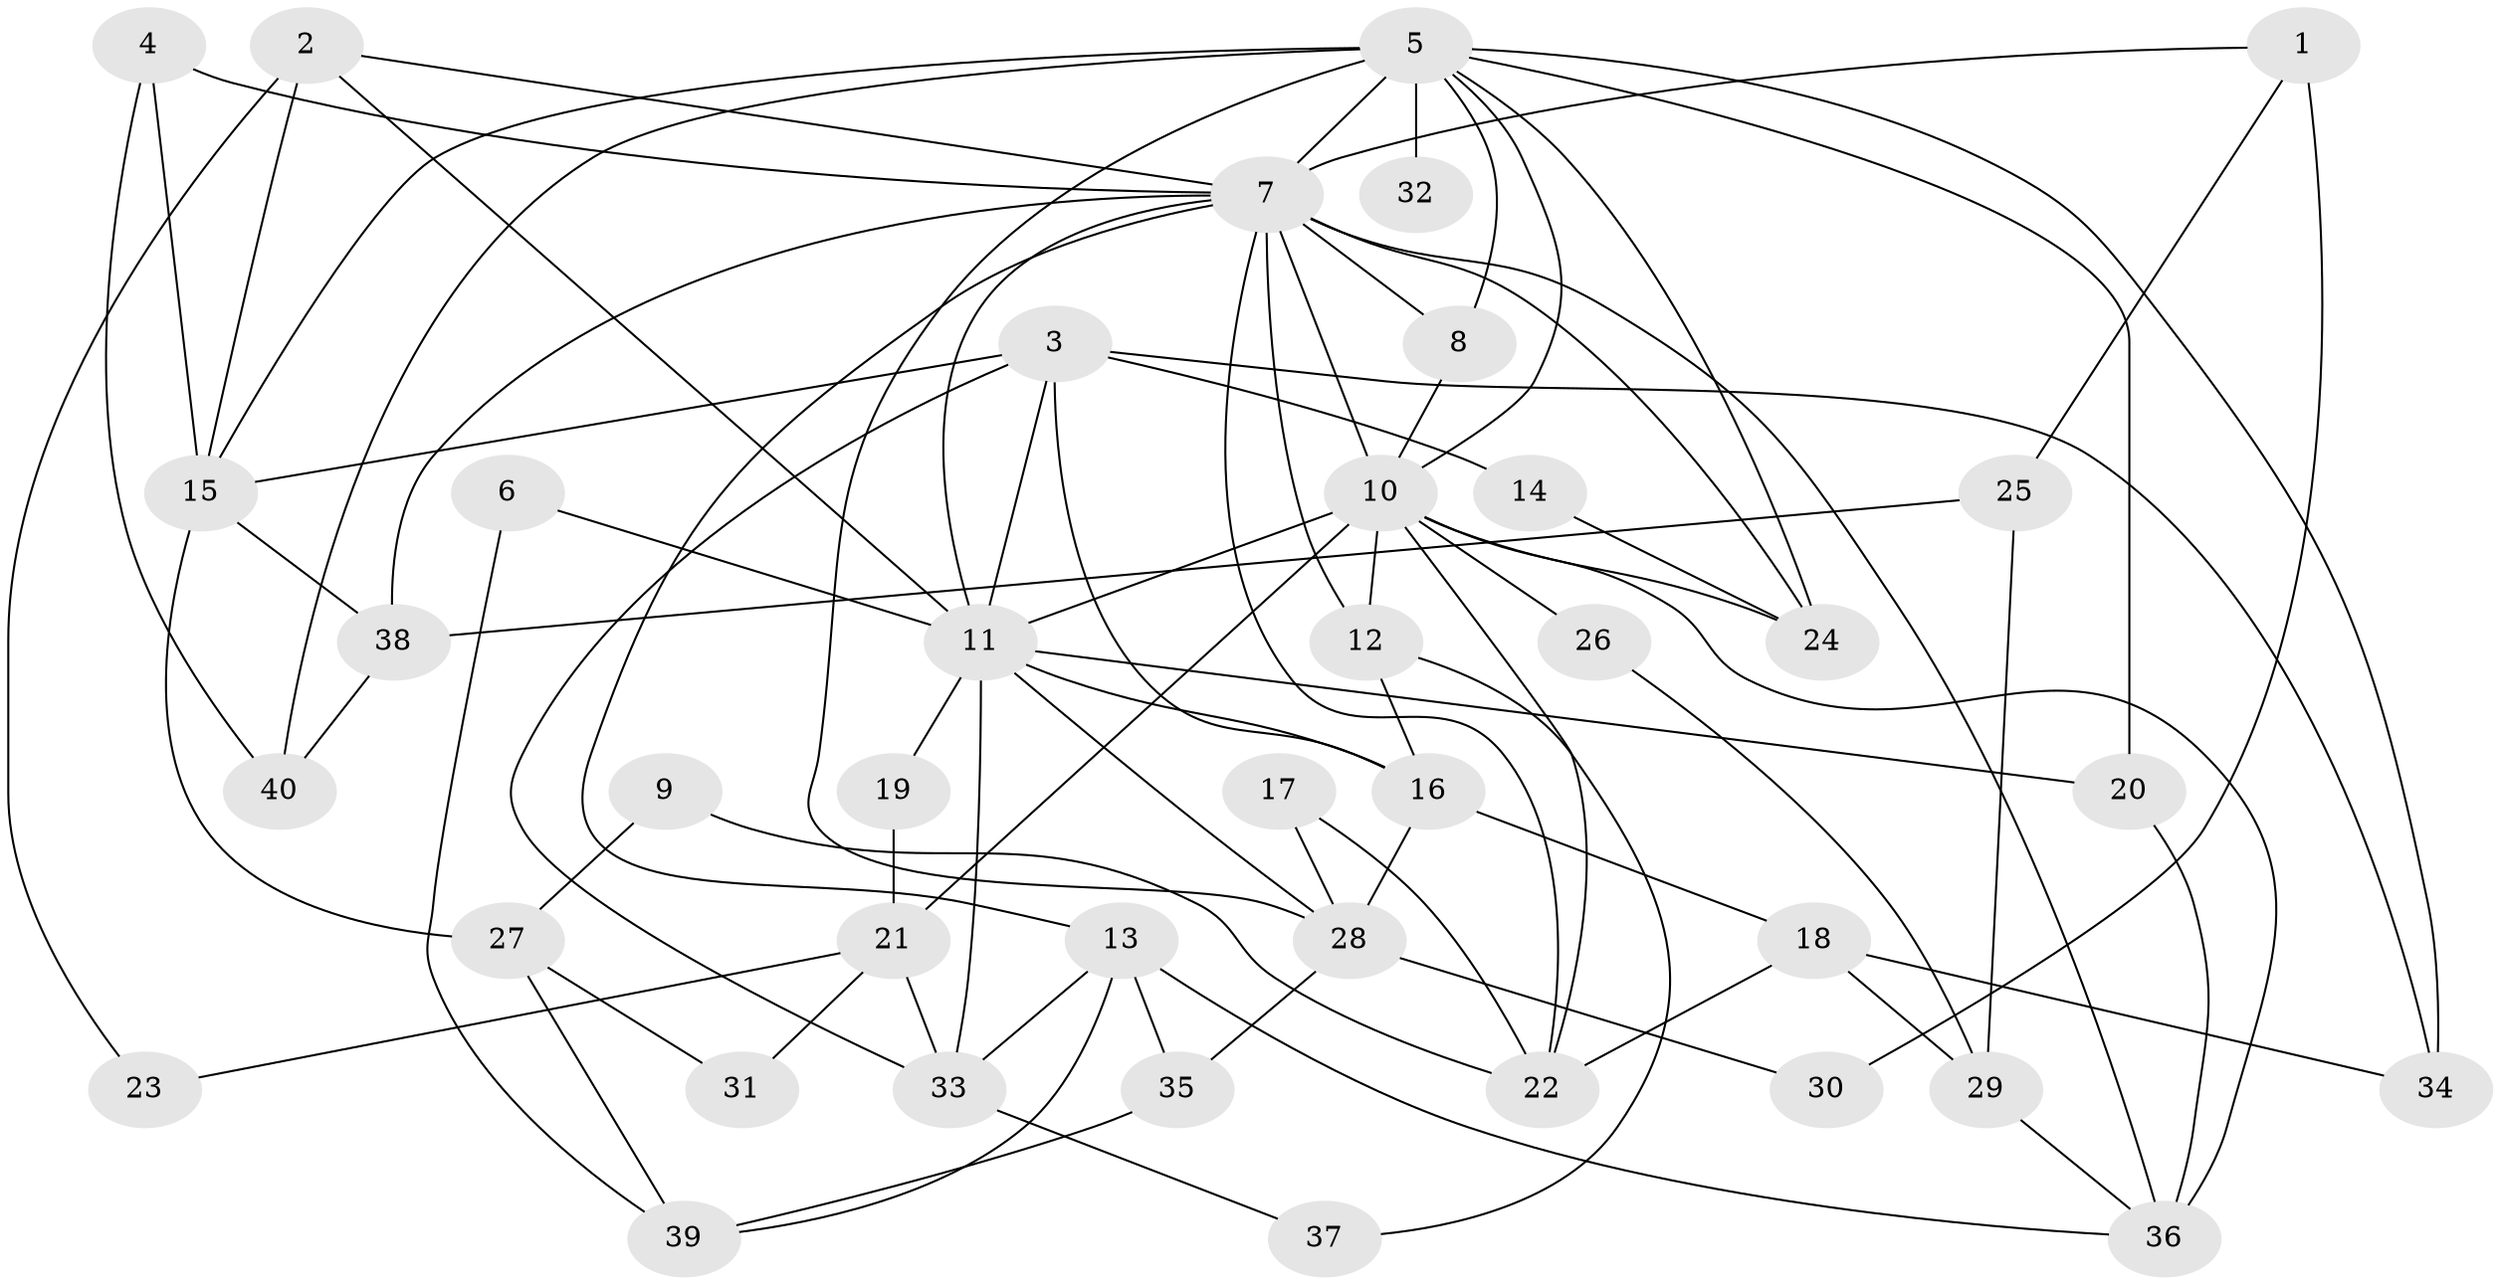 // original degree distribution, {3: 0.23214285714285715, 5: 0.16071428571428573, 6: 0.10714285714285714, 2: 0.17857142857142858, 4: 0.25, 7: 0.07142857142857142}
// Generated by graph-tools (version 1.1) at 2025/50/03/04/25 22:50:53]
// undirected, 40 vertices, 84 edges
graph export_dot {
  node [color=gray90,style=filled];
  1;
  2;
  3;
  4;
  5;
  6;
  7;
  8;
  9;
  10;
  11;
  12;
  13;
  14;
  15;
  16;
  17;
  18;
  19;
  20;
  21;
  22;
  23;
  24;
  25;
  26;
  27;
  28;
  29;
  30;
  31;
  32;
  33;
  34;
  35;
  36;
  37;
  38;
  39;
  40;
  1 -- 7 [weight=1.0];
  1 -- 25 [weight=1.0];
  1 -- 30 [weight=1.0];
  2 -- 7 [weight=2.0];
  2 -- 11 [weight=1.0];
  2 -- 15 [weight=1.0];
  2 -- 23 [weight=1.0];
  3 -- 11 [weight=1.0];
  3 -- 14 [weight=1.0];
  3 -- 15 [weight=1.0];
  3 -- 16 [weight=1.0];
  3 -- 33 [weight=1.0];
  3 -- 34 [weight=1.0];
  4 -- 7 [weight=1.0];
  4 -- 15 [weight=1.0];
  4 -- 40 [weight=1.0];
  5 -- 7 [weight=2.0];
  5 -- 8 [weight=1.0];
  5 -- 10 [weight=2.0];
  5 -- 15 [weight=1.0];
  5 -- 20 [weight=1.0];
  5 -- 24 [weight=1.0];
  5 -- 28 [weight=1.0];
  5 -- 32 [weight=2.0];
  5 -- 34 [weight=1.0];
  5 -- 40 [weight=1.0];
  6 -- 11 [weight=1.0];
  6 -- 39 [weight=1.0];
  7 -- 8 [weight=1.0];
  7 -- 10 [weight=3.0];
  7 -- 11 [weight=1.0];
  7 -- 12 [weight=2.0];
  7 -- 13 [weight=1.0];
  7 -- 22 [weight=1.0];
  7 -- 24 [weight=1.0];
  7 -- 36 [weight=1.0];
  7 -- 38 [weight=1.0];
  8 -- 10 [weight=2.0];
  9 -- 22 [weight=1.0];
  9 -- 27 [weight=1.0];
  10 -- 11 [weight=1.0];
  10 -- 12 [weight=1.0];
  10 -- 21 [weight=1.0];
  10 -- 22 [weight=1.0];
  10 -- 24 [weight=1.0];
  10 -- 26 [weight=1.0];
  10 -- 36 [weight=1.0];
  11 -- 16 [weight=1.0];
  11 -- 19 [weight=2.0];
  11 -- 20 [weight=1.0];
  11 -- 28 [weight=1.0];
  11 -- 33 [weight=1.0];
  12 -- 16 [weight=1.0];
  12 -- 37 [weight=1.0];
  13 -- 33 [weight=1.0];
  13 -- 35 [weight=1.0];
  13 -- 36 [weight=1.0];
  13 -- 39 [weight=1.0];
  14 -- 24 [weight=1.0];
  15 -- 27 [weight=1.0];
  15 -- 38 [weight=1.0];
  16 -- 18 [weight=1.0];
  16 -- 28 [weight=1.0];
  17 -- 22 [weight=1.0];
  17 -- 28 [weight=1.0];
  18 -- 22 [weight=1.0];
  18 -- 29 [weight=1.0];
  18 -- 34 [weight=1.0];
  19 -- 21 [weight=1.0];
  20 -- 36 [weight=1.0];
  21 -- 23 [weight=1.0];
  21 -- 31 [weight=1.0];
  21 -- 33 [weight=1.0];
  25 -- 29 [weight=1.0];
  25 -- 38 [weight=1.0];
  26 -- 29 [weight=1.0];
  27 -- 31 [weight=1.0];
  27 -- 39 [weight=1.0];
  28 -- 30 [weight=1.0];
  28 -- 35 [weight=1.0];
  29 -- 36 [weight=1.0];
  33 -- 37 [weight=1.0];
  35 -- 39 [weight=1.0];
  38 -- 40 [weight=1.0];
}
